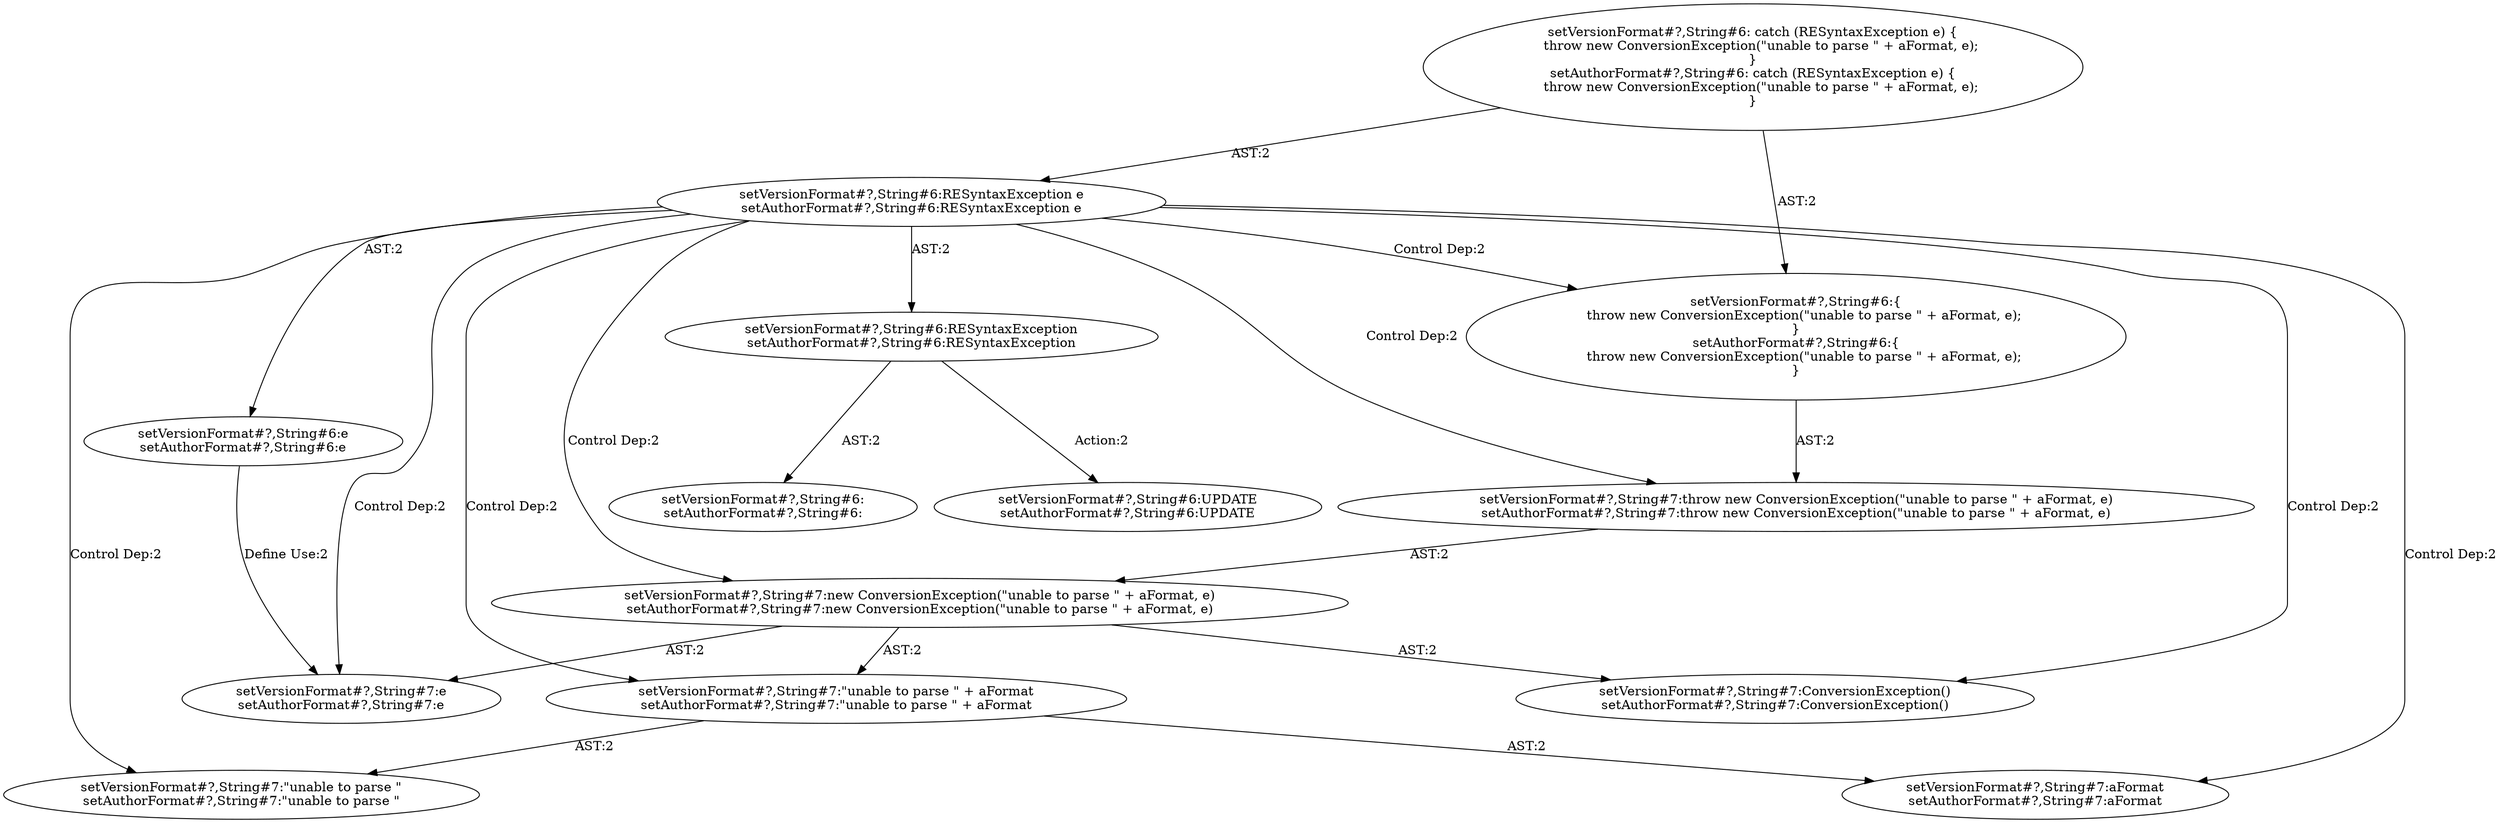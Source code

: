 digraph "Pattern" {
0 [label="setVersionFormat#?,String#6:UPDATE
setAuthorFormat#?,String#6:UPDATE" shape=ellipse]
1 [label="setVersionFormat#?,String#6:RESyntaxException
setAuthorFormat#?,String#6:RESyntaxException" shape=ellipse]
2 [label="setVersionFormat#?,String#6:RESyntaxException e
setAuthorFormat#?,String#6:RESyntaxException e" shape=ellipse]
3 [label="setVersionFormat#?,String#6: catch (RESyntaxException e) \{
    throw new ConversionException(\"unable to parse \" + aFormat, e);
\}
setAuthorFormat#?,String#6: catch (RESyntaxException e) \{
    throw new ConversionException(\"unable to parse \" + aFormat, e);
\}" shape=ellipse]
4 [label="setVersionFormat#?,String#6:e
setAuthorFormat#?,String#6:e" shape=ellipse]
5 [label="setVersionFormat#?,String#6:\{
    throw new ConversionException(\"unable to parse \" + aFormat, e);
\}
setAuthorFormat#?,String#6:\{
    throw new ConversionException(\"unable to parse \" + aFormat, e);
\}" shape=ellipse]
6 [label="setVersionFormat#?,String#7:throw new ConversionException(\"unable to parse \" + aFormat, e)
setAuthorFormat#?,String#7:throw new ConversionException(\"unable to parse \" + aFormat, e)" shape=ellipse]
7 [label="setVersionFormat#?,String#7:new ConversionException(\"unable to parse \" + aFormat, e)
setAuthorFormat#?,String#7:new ConversionException(\"unable to parse \" + aFormat, e)" shape=ellipse]
8 [label="setVersionFormat#?,String#7:ConversionException()
setAuthorFormat#?,String#7:ConversionException()" shape=ellipse]
9 [label="setVersionFormat#?,String#7:\"unable to parse \" + aFormat
setAuthorFormat#?,String#7:\"unable to parse \" + aFormat" shape=ellipse]
10 [label="setVersionFormat#?,String#7:\"unable to parse \"
setAuthorFormat#?,String#7:\"unable to parse \"" shape=ellipse]
11 [label="setVersionFormat#?,String#7:aFormat
setAuthorFormat#?,String#7:aFormat" shape=ellipse]
12 [label="setVersionFormat#?,String#7:e
setAuthorFormat#?,String#7:e" shape=ellipse]
13 [label="setVersionFormat#?,String#6:
setAuthorFormat#?,String#6:" shape=ellipse]
1 -> 0 [label="Action:2"];
1 -> 13 [label="AST:2"];
2 -> 1 [label="AST:2"];
2 -> 4 [label="AST:2"];
2 -> 5 [label="Control Dep:2"];
2 -> 6 [label="Control Dep:2"];
2 -> 7 [label="Control Dep:2"];
2 -> 8 [label="Control Dep:2"];
2 -> 9 [label="Control Dep:2"];
2 -> 10 [label="Control Dep:2"];
2 -> 11 [label="Control Dep:2"];
2 -> 12 [label="Control Dep:2"];
3 -> 2 [label="AST:2"];
3 -> 5 [label="AST:2"];
4 -> 12 [label="Define Use:2"];
5 -> 6 [label="AST:2"];
6 -> 7 [label="AST:2"];
7 -> 8 [label="AST:2"];
7 -> 9 [label="AST:2"];
7 -> 12 [label="AST:2"];
9 -> 10 [label="AST:2"];
9 -> 11 [label="AST:2"];
}